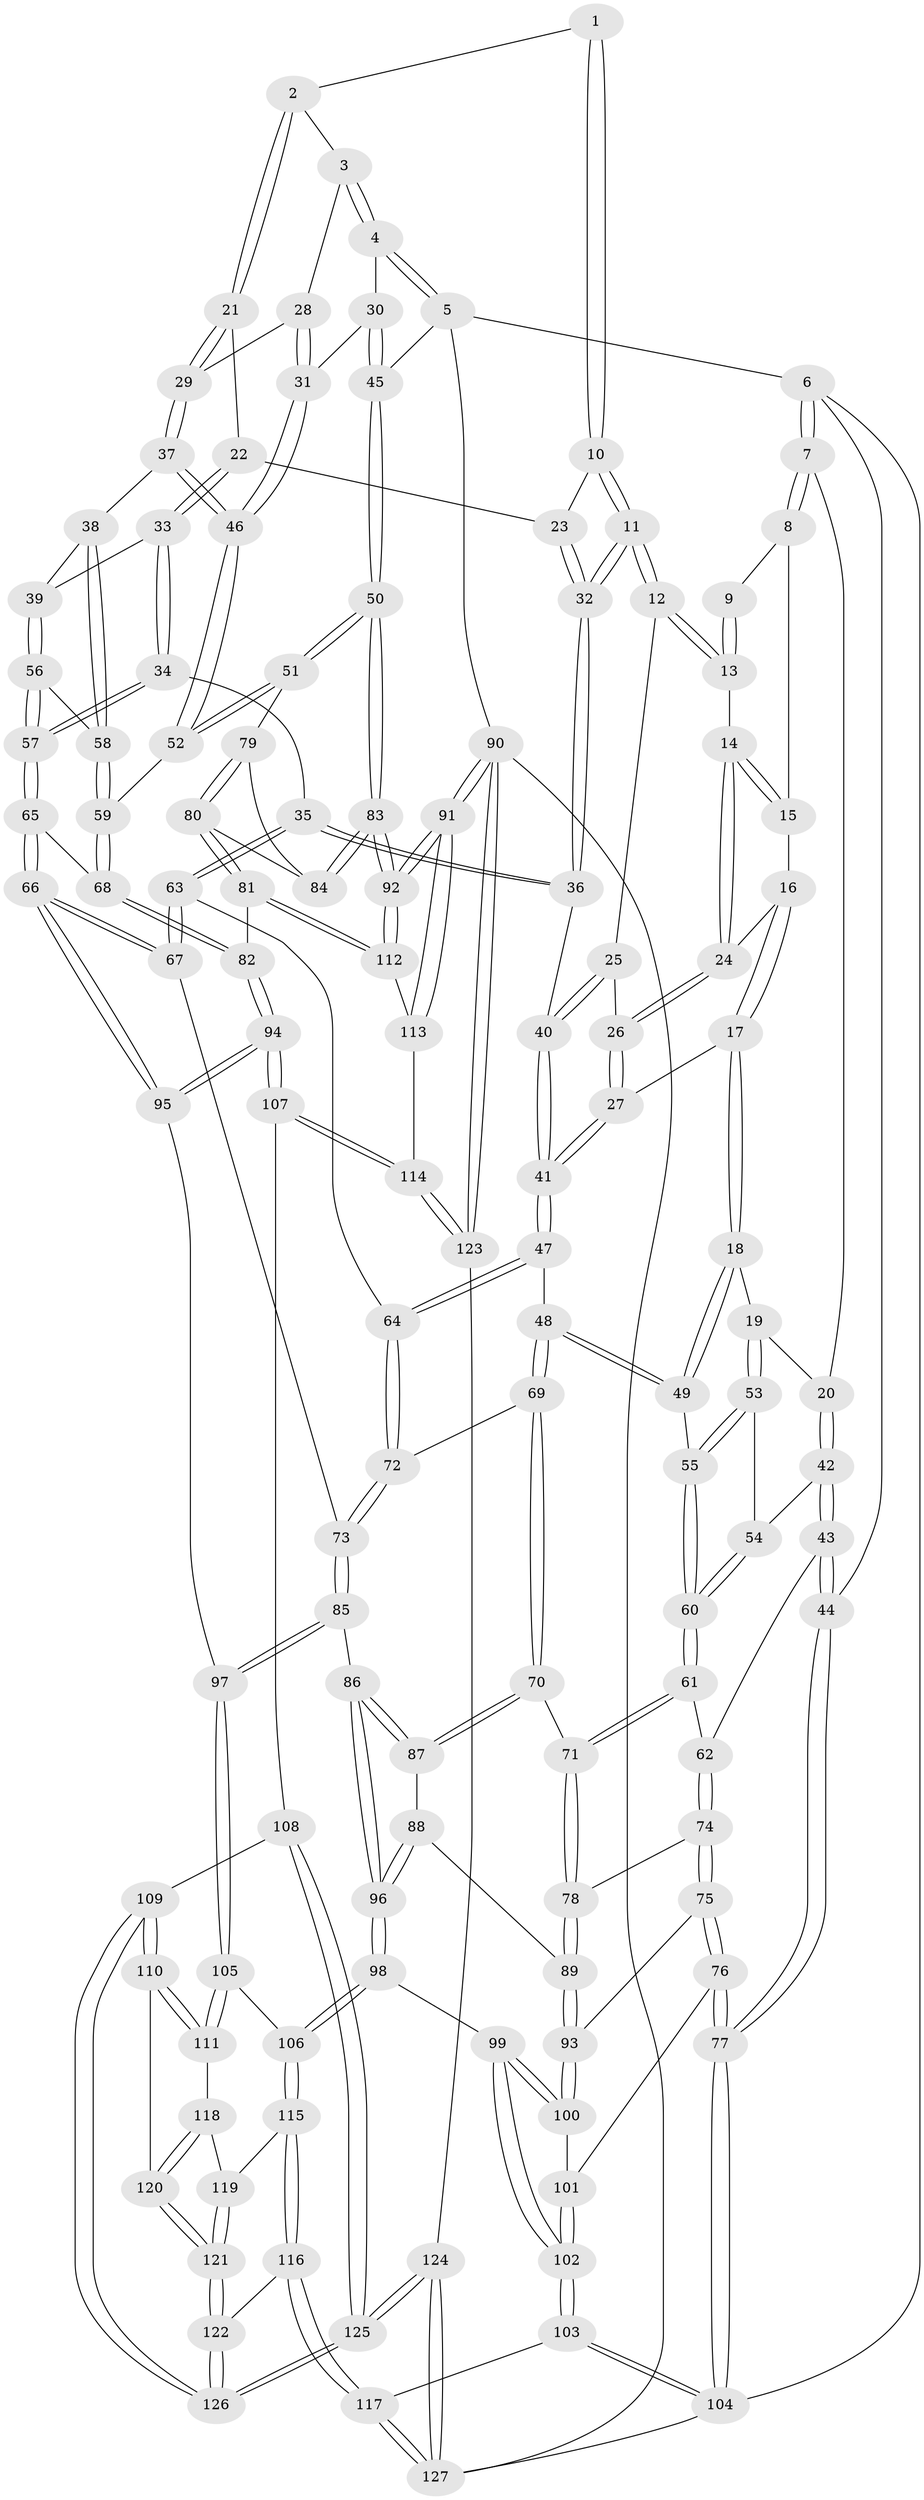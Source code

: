 // coarse degree distribution, {3: 0.36585365853658536, 2: 0.04878048780487805, 5: 0.2926829268292683, 4: 0.2682926829268293, 7: 0.024390243902439025}
// Generated by graph-tools (version 1.1) at 2025/38/03/04/25 23:38:36]
// undirected, 127 vertices, 314 edges
graph export_dot {
  node [color=gray90,style=filled];
  1 [pos="+0.6057066264216345+0"];
  2 [pos="+0.8179258645215156+0"];
  3 [pos="+1+0"];
  4 [pos="+1+0"];
  5 [pos="+1+0"];
  6 [pos="+0+0"];
  7 [pos="+0+0"];
  8 [pos="+0.2657665703997696+0"];
  9 [pos="+0.41788523226276036+0"];
  10 [pos="+0.5795242768734288+0.006926354674037656"];
  11 [pos="+0.5194722416294665+0.09954939463619147"];
  12 [pos="+0.46296994557668136+0.06900161696014873"];
  13 [pos="+0.44045785494440043+0.035345326435496545"];
  14 [pos="+0.3747898007724115+0.05286212613432043"];
  15 [pos="+0.29054783194201556+0"];
  16 [pos="+0.28590209518542564+0"];
  17 [pos="+0.2691700314590189+0.1235241068180706"];
  18 [pos="+0.2452263882034362+0.13555982607580153"];
  19 [pos="+0.2075915263983829+0.137382557272025"];
  20 [pos="+0+0"];
  21 [pos="+0.715918602278505+0.05780665836303926"];
  22 [pos="+0.6642212429911677+0.07881339096341519"];
  23 [pos="+0.6582523441520942+0.07706030967941951"];
  24 [pos="+0.3627960166385735+0.07432802445637848"];
  25 [pos="+0.3975163087244546+0.11486871807754824"];
  26 [pos="+0.3549094377140893+0.0954736688527485"];
  27 [pos="+0.28084723079000307+0.1253460800606874"];
  28 [pos="+0.8299354871610866+0.06826014262119011"];
  29 [pos="+0.7745166992059299+0.1371089222084781"];
  30 [pos="+0.9159326072700377+0.14096591964292499"];
  31 [pos="+0.906903220899038+0.153405332506396"];
  32 [pos="+0.5348528259532359+0.16409452481910844"];
  33 [pos="+0.6681325664171047+0.17922334742184876"];
  34 [pos="+0.5763196572350731+0.22587360814089363"];
  35 [pos="+0.574465482098314+0.22508191654341184"];
  36 [pos="+0.5359856901236092+0.19494137453733953"];
  37 [pos="+0.774758446577139+0.16205468038986667"];
  38 [pos="+0.7735249995651288+0.16346490745732176"];
  39 [pos="+0.7284597752991196+0.18027490212231573"];
  40 [pos="+0.4192471743290956+0.22990899386529842"];
  41 [pos="+0.4116623206420842+0.23521550021179288"];
  42 [pos="+0.09336408653886408+0.22465203947769935"];
  43 [pos="+0+0.31170520723687845"];
  44 [pos="+0+0.3666308932382629"];
  45 [pos="+1+0.19916612286336355"];
  46 [pos="+0.8944792639286963+0.18470406000951559"];
  47 [pos="+0.39300716174961037+0.2688736479479116"];
  48 [pos="+0.38093705008825945+0.2772900757745423"];
  49 [pos="+0.2881430556220212+0.2739282785834617"];
  50 [pos="+1+0.33757791468791465"];
  51 [pos="+1+0.33609911298720074"];
  52 [pos="+0.9601148815299784+0.324423741707363"];
  53 [pos="+0.18869307311623273+0.15913535931597964"];
  54 [pos="+0.11419499736767796+0.21972472112422176"];
  55 [pos="+0.24481201723824136+0.30333898737873183"];
  56 [pos="+0.7173435507917685+0.2746313638438382"];
  57 [pos="+0.6383297695467319+0.3236393664128903"];
  58 [pos="+0.7960062859796543+0.2862273304807133"];
  59 [pos="+0.8509445008912935+0.35231672981539436"];
  60 [pos="+0.22935252141450663+0.31957451864954545"];
  61 [pos="+0.21595431843643612+0.3831477412150954"];
  62 [pos="+0.15433147303770353+0.3695952947708671"];
  63 [pos="+0.4883733895965729+0.3646623050270479"];
  64 [pos="+0.47285799716934007+0.3596378995988085"];
  65 [pos="+0.6548560228953648+0.42650994586497587"];
  66 [pos="+0.5825128780190945+0.47174775822677034"];
  67 [pos="+0.5690214915698226+0.46461738125143565"];
  68 [pos="+0.7515248299450052+0.44717892204075366"];
  69 [pos="+0.34359399263403523+0.4318511455880345"];
  70 [pos="+0.3197136354715341+0.43809484690993866"];
  71 [pos="+0.23985535156799567+0.43314585153385393"];
  72 [pos="+0.3695598460449089+0.4419822138851765"];
  73 [pos="+0.38896215346726976+0.45769139559225974"];
  74 [pos="+0.0785017064920856+0.4830086936773648"];
  75 [pos="+0.05214980815688346+0.49310658669088964"];
  76 [pos="+0+0.4962151731958994"];
  77 [pos="+0+0.4413211642136866"];
  78 [pos="+0.2357142547054158+0.4395222481869122"];
  79 [pos="+0.9509443317985217+0.44307302801143766"];
  80 [pos="+0.8380816026659555+0.5925572070211969"];
  81 [pos="+0.8373195214724819+0.5927459388704576"];
  82 [pos="+0.8173345619466612+0.5841249883161392"];
  83 [pos="+1+0.6401139395603127"];
  84 [pos="+0.9651673361696887+0.5944853079254917"];
  85 [pos="+0.4116721053625356+0.5610355694548752"];
  86 [pos="+0.35385359388029425+0.603224363218292"];
  87 [pos="+0.32538069750849397+0.5493040562905145"];
  88 [pos="+0.25647035177835964+0.5490428664822998"];
  89 [pos="+0.21992547290257908+0.5272573194690899"];
  90 [pos="+1+1"];
  91 [pos="+1+1"];
  92 [pos="+1+1"];
  93 [pos="+0.19248232305887397+0.5657014522856127"];
  94 [pos="+0.6349455067666662+0.7073786511841259"];
  95 [pos="+0.5555410263397618+0.5810564487741988"];
  96 [pos="+0.33272334121333014+0.6493308417738414"];
  97 [pos="+0.5241747752447972+0.5878460436469711"];
  98 [pos="+0.33017768551213217+0.6611262411329866"];
  99 [pos="+0.2123078132999743+0.6755300174463444"];
  100 [pos="+0.19115516976331565+0.5730350201336112"];
  101 [pos="+0.07925057209184524+0.6007659421908563"];
  102 [pos="+0.12325625378052323+0.7741342688511854"];
  103 [pos="+0.11543573777299478+0.7914462614719716"];
  104 [pos="+0+0.7910339751087754"];
  105 [pos="+0.4138517280065914+0.6983419731121389"];
  106 [pos="+0.3524834953019922+0.6866106493764195"];
  107 [pos="+0.6339975136285964+0.7176890589585818"];
  108 [pos="+0.5760388905456426+0.7453838037537796"];
  109 [pos="+0.4964245798193714+0.7785826487262877"];
  110 [pos="+0.49381302592834125+0.7777760276219972"];
  111 [pos="+0.453448593251155+0.7435274121010605"];
  112 [pos="+0.858122535108653+0.6820078915600777"];
  113 [pos="+0.8195908686879926+0.761042889406109"];
  114 [pos="+0.7031308516229867+0.8307570124693973"];
  115 [pos="+0.3380429332243908+0.7580302394593874"];
  116 [pos="+0.24085943118619166+0.865205344433422"];
  117 [pos="+0.18204513995368501+0.873901273433527"];
  118 [pos="+0.386268321047906+0.7884778198826432"];
  119 [pos="+0.3411609224866775+0.7610326672532777"];
  120 [pos="+0.40708715264815404+0.8262523999456938"];
  121 [pos="+0.38667401084444136+0.8560779420950334"];
  122 [pos="+0.3694678148427377+0.8997456566072736"];
  123 [pos="+0.7410851845954926+1"];
  124 [pos="+0.5330939696030054+1"];
  125 [pos="+0.5219973605675898+1"];
  126 [pos="+0.49879570184843214+1"];
  127 [pos="+0.15057381182903326+1"];
  1 -- 2;
  1 -- 10;
  1 -- 10;
  2 -- 3;
  2 -- 21;
  2 -- 21;
  3 -- 4;
  3 -- 4;
  3 -- 28;
  4 -- 5;
  4 -- 5;
  4 -- 30;
  5 -- 6;
  5 -- 45;
  5 -- 90;
  6 -- 7;
  6 -- 7;
  6 -- 44;
  6 -- 104;
  7 -- 8;
  7 -- 8;
  7 -- 20;
  8 -- 9;
  8 -- 15;
  9 -- 13;
  9 -- 13;
  10 -- 11;
  10 -- 11;
  10 -- 23;
  11 -- 12;
  11 -- 12;
  11 -- 32;
  11 -- 32;
  12 -- 13;
  12 -- 13;
  12 -- 25;
  13 -- 14;
  14 -- 15;
  14 -- 15;
  14 -- 24;
  14 -- 24;
  15 -- 16;
  16 -- 17;
  16 -- 17;
  16 -- 24;
  17 -- 18;
  17 -- 18;
  17 -- 27;
  18 -- 19;
  18 -- 49;
  18 -- 49;
  19 -- 20;
  19 -- 53;
  19 -- 53;
  20 -- 42;
  20 -- 42;
  21 -- 22;
  21 -- 29;
  21 -- 29;
  22 -- 23;
  22 -- 33;
  22 -- 33;
  23 -- 32;
  23 -- 32;
  24 -- 26;
  24 -- 26;
  25 -- 26;
  25 -- 40;
  25 -- 40;
  26 -- 27;
  26 -- 27;
  27 -- 41;
  27 -- 41;
  28 -- 29;
  28 -- 31;
  28 -- 31;
  29 -- 37;
  29 -- 37;
  30 -- 31;
  30 -- 45;
  30 -- 45;
  31 -- 46;
  31 -- 46;
  32 -- 36;
  32 -- 36;
  33 -- 34;
  33 -- 34;
  33 -- 39;
  34 -- 35;
  34 -- 57;
  34 -- 57;
  35 -- 36;
  35 -- 36;
  35 -- 63;
  35 -- 63;
  36 -- 40;
  37 -- 38;
  37 -- 46;
  37 -- 46;
  38 -- 39;
  38 -- 58;
  38 -- 58;
  39 -- 56;
  39 -- 56;
  40 -- 41;
  40 -- 41;
  41 -- 47;
  41 -- 47;
  42 -- 43;
  42 -- 43;
  42 -- 54;
  43 -- 44;
  43 -- 44;
  43 -- 62;
  44 -- 77;
  44 -- 77;
  45 -- 50;
  45 -- 50;
  46 -- 52;
  46 -- 52;
  47 -- 48;
  47 -- 64;
  47 -- 64;
  48 -- 49;
  48 -- 49;
  48 -- 69;
  48 -- 69;
  49 -- 55;
  50 -- 51;
  50 -- 51;
  50 -- 83;
  50 -- 83;
  51 -- 52;
  51 -- 52;
  51 -- 79;
  52 -- 59;
  53 -- 54;
  53 -- 55;
  53 -- 55;
  54 -- 60;
  54 -- 60;
  55 -- 60;
  55 -- 60;
  56 -- 57;
  56 -- 57;
  56 -- 58;
  57 -- 65;
  57 -- 65;
  58 -- 59;
  58 -- 59;
  59 -- 68;
  59 -- 68;
  60 -- 61;
  60 -- 61;
  61 -- 62;
  61 -- 71;
  61 -- 71;
  62 -- 74;
  62 -- 74;
  63 -- 64;
  63 -- 67;
  63 -- 67;
  64 -- 72;
  64 -- 72;
  65 -- 66;
  65 -- 66;
  65 -- 68;
  66 -- 67;
  66 -- 67;
  66 -- 95;
  66 -- 95;
  67 -- 73;
  68 -- 82;
  68 -- 82;
  69 -- 70;
  69 -- 70;
  69 -- 72;
  70 -- 71;
  70 -- 87;
  70 -- 87;
  71 -- 78;
  71 -- 78;
  72 -- 73;
  72 -- 73;
  73 -- 85;
  73 -- 85;
  74 -- 75;
  74 -- 75;
  74 -- 78;
  75 -- 76;
  75 -- 76;
  75 -- 93;
  76 -- 77;
  76 -- 77;
  76 -- 101;
  77 -- 104;
  77 -- 104;
  78 -- 89;
  78 -- 89;
  79 -- 80;
  79 -- 80;
  79 -- 84;
  80 -- 81;
  80 -- 81;
  80 -- 84;
  81 -- 82;
  81 -- 112;
  81 -- 112;
  82 -- 94;
  82 -- 94;
  83 -- 84;
  83 -- 84;
  83 -- 92;
  83 -- 92;
  85 -- 86;
  85 -- 97;
  85 -- 97;
  86 -- 87;
  86 -- 87;
  86 -- 96;
  86 -- 96;
  87 -- 88;
  88 -- 89;
  88 -- 96;
  88 -- 96;
  89 -- 93;
  89 -- 93;
  90 -- 91;
  90 -- 91;
  90 -- 123;
  90 -- 123;
  90 -- 127;
  91 -- 92;
  91 -- 92;
  91 -- 113;
  91 -- 113;
  92 -- 112;
  92 -- 112;
  93 -- 100;
  93 -- 100;
  94 -- 95;
  94 -- 95;
  94 -- 107;
  94 -- 107;
  95 -- 97;
  96 -- 98;
  96 -- 98;
  97 -- 105;
  97 -- 105;
  98 -- 99;
  98 -- 106;
  98 -- 106;
  99 -- 100;
  99 -- 100;
  99 -- 102;
  99 -- 102;
  100 -- 101;
  101 -- 102;
  101 -- 102;
  102 -- 103;
  102 -- 103;
  103 -- 104;
  103 -- 104;
  103 -- 117;
  104 -- 127;
  105 -- 106;
  105 -- 111;
  105 -- 111;
  106 -- 115;
  106 -- 115;
  107 -- 108;
  107 -- 114;
  107 -- 114;
  108 -- 109;
  108 -- 125;
  108 -- 125;
  109 -- 110;
  109 -- 110;
  109 -- 126;
  109 -- 126;
  110 -- 111;
  110 -- 111;
  110 -- 120;
  111 -- 118;
  112 -- 113;
  113 -- 114;
  114 -- 123;
  114 -- 123;
  115 -- 116;
  115 -- 116;
  115 -- 119;
  116 -- 117;
  116 -- 117;
  116 -- 122;
  117 -- 127;
  117 -- 127;
  118 -- 119;
  118 -- 120;
  118 -- 120;
  119 -- 121;
  119 -- 121;
  120 -- 121;
  120 -- 121;
  121 -- 122;
  121 -- 122;
  122 -- 126;
  122 -- 126;
  123 -- 124;
  124 -- 125;
  124 -- 125;
  124 -- 127;
  124 -- 127;
  125 -- 126;
  125 -- 126;
}
